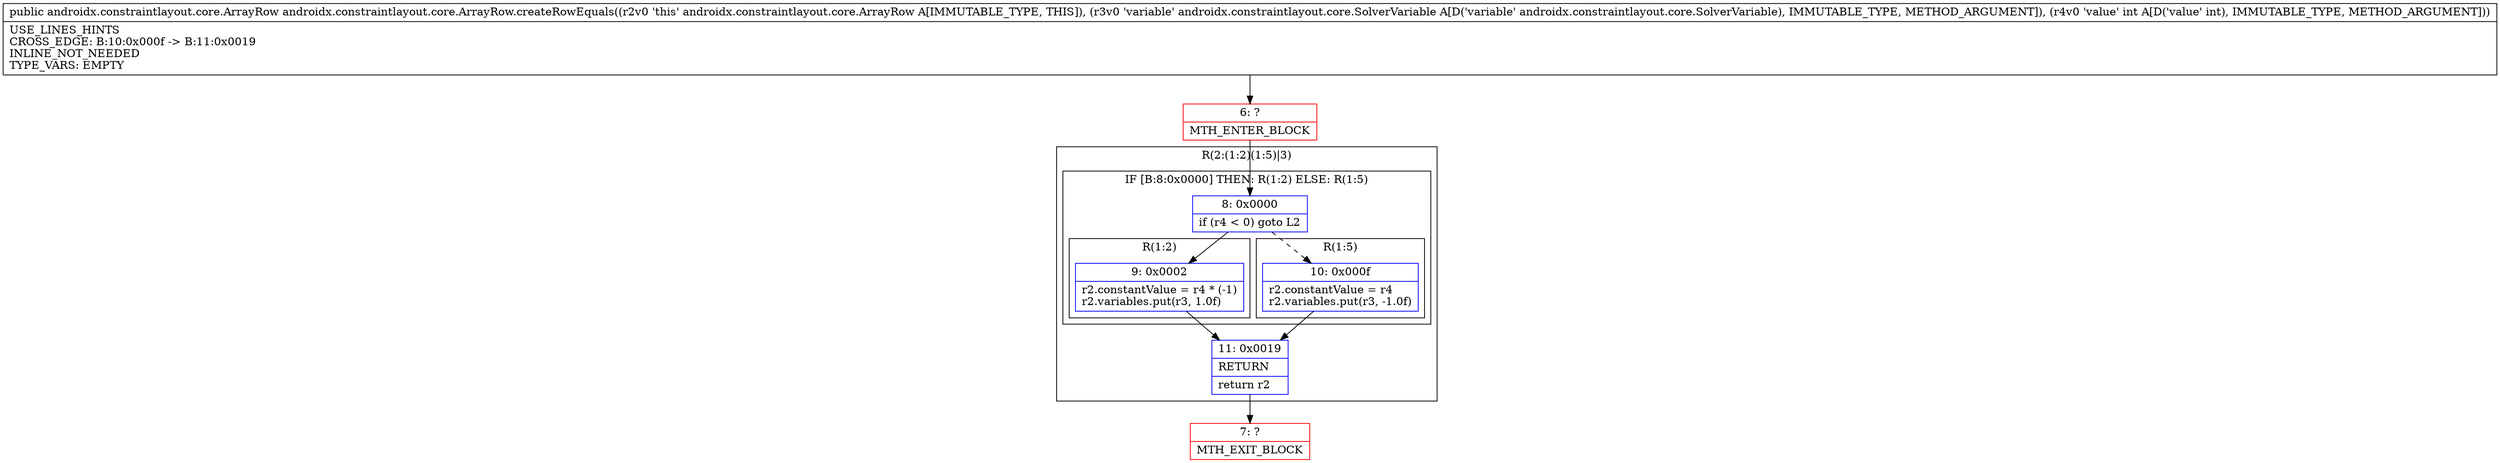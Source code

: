 digraph "CFG forandroidx.constraintlayout.core.ArrayRow.createRowEquals(Landroidx\/constraintlayout\/core\/SolverVariable;I)Landroidx\/constraintlayout\/core\/ArrayRow;" {
subgraph cluster_Region_554603496 {
label = "R(2:(1:2)(1:5)|3)";
node [shape=record,color=blue];
subgraph cluster_IfRegion_808737895 {
label = "IF [B:8:0x0000] THEN: R(1:2) ELSE: R(1:5)";
node [shape=record,color=blue];
Node_8 [shape=record,label="{8\:\ 0x0000|if (r4 \< 0) goto L2\l}"];
subgraph cluster_Region_1560166748 {
label = "R(1:2)";
node [shape=record,color=blue];
Node_9 [shape=record,label="{9\:\ 0x0002|r2.constantValue = r4 * (\-1)\lr2.variables.put(r3, 1.0f)\l}"];
}
subgraph cluster_Region_820003760 {
label = "R(1:5)";
node [shape=record,color=blue];
Node_10 [shape=record,label="{10\:\ 0x000f|r2.constantValue = r4\lr2.variables.put(r3, \-1.0f)\l}"];
}
}
Node_11 [shape=record,label="{11\:\ 0x0019|RETURN\l|return r2\l}"];
}
Node_6 [shape=record,color=red,label="{6\:\ ?|MTH_ENTER_BLOCK\l}"];
Node_7 [shape=record,color=red,label="{7\:\ ?|MTH_EXIT_BLOCK\l}"];
MethodNode[shape=record,label="{public androidx.constraintlayout.core.ArrayRow androidx.constraintlayout.core.ArrayRow.createRowEquals((r2v0 'this' androidx.constraintlayout.core.ArrayRow A[IMMUTABLE_TYPE, THIS]), (r3v0 'variable' androidx.constraintlayout.core.SolverVariable A[D('variable' androidx.constraintlayout.core.SolverVariable), IMMUTABLE_TYPE, METHOD_ARGUMENT]), (r4v0 'value' int A[D('value' int), IMMUTABLE_TYPE, METHOD_ARGUMENT]))  | USE_LINES_HINTS\lCROSS_EDGE: B:10:0x000f \-\> B:11:0x0019\lINLINE_NOT_NEEDED\lTYPE_VARS: EMPTY\l}"];
MethodNode -> Node_6;Node_8 -> Node_9;
Node_8 -> Node_10[style=dashed];
Node_9 -> Node_11;
Node_10 -> Node_11;
Node_11 -> Node_7;
Node_6 -> Node_8;
}

